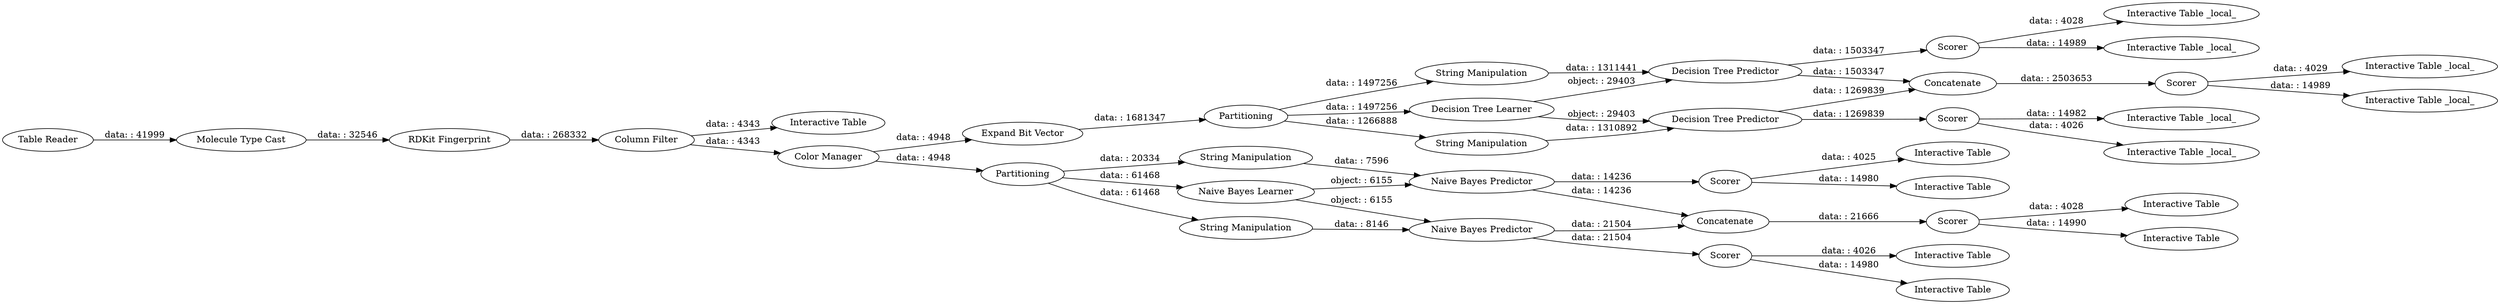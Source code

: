 digraph {
	"-259669365384750396_359" [label="Interactive Table _local_"]
	"-259669365384750396_354" [label=Scorer]
	"-259669365384750396_364" [label="String Manipulation"]
	"-259669365384750396_53" [label="Interactive Table"]
	"-259669365384750396_368" [label="Decision Tree Predictor"]
	"-259669365384750396_365" [label="Interactive Table _local_"]
	"-259669365384750396_355" [label=Scorer]
	"-259669365384750396_345" [label="Molecule Type Cast"]
	"-259669365384750396_351" [label="Interactive Table _local_"]
	"-259669365384750396_367" [label="Decision Tree Learner"]
	"-259669365384750396_51" [label="Interactive Table"]
	"-259669365384750396_362" [label=Partitioning]
	"-259669365384750396_370" [label="Expand Bit Vector"]
	"-259669365384750396_344" [label="Table Reader"]
	"-259669365384750396_363" [label="Interactive Table _local_"]
	"-259669365384750396_62" [label=Scorer]
	"-259669365384750396_361" [label="Interactive Table _local_"]
	"-259669365384750396_54" [label="Interactive Table"]
	"-259669365384750396_56" [label="Interactive Table"]
	"-259669365384750396_58" [label="Interactive Table"]
	"-259669365384750396_350" [label="Naive Bayes Predictor"]
	"-259669365384750396_357" [label="String Manipulation"]
	"-259669365384750396_366" [label="Interactive Table _local_"]
	"-259669365384750396_50" [label=Concatenate]
	"-259669365384750396_349" [label="Naive Bayes Predictor"]
	"-259669365384750396_253" [label="RDKit Fingerprint"]
	"-259669365384750396_63" [label=Scorer]
	"-259669365384750396_55" [label="Interactive Table"]
	"-259669365384750396_5" [label="Color Manager"]
	"-259669365384750396_358" [label=Concatenate]
	"-259669365384750396_348" [label="Column Filter"]
	"-259669365384750396_369" [label="Decision Tree Predictor"]
	"-259669365384750396_356" [label=Scorer]
	"-259669365384750396_48" [label="String Manipulation"]
	"-259669365384750396_64" [label=Scorer]
	"-259669365384750396_14" [label=Partitioning]
	"-259669365384750396_57" [label="Interactive Table"]
	"-259669365384750396_49" [label="String Manipulation"]
	"-259669365384750396_59" [label="Naive Bayes Learner"]
	"-259669365384750396_62" -> "-259669365384750396_54" [label="data: : 14980"]
	"-259669365384750396_348" -> "-259669365384750396_5" [label="data: : 4343"]
	"-259669365384750396_364" -> "-259669365384750396_369" [label="data: : 1310892"]
	"-259669365384750396_369" -> "-259669365384750396_354" [label="data: : 1269839"]
	"-259669365384750396_62" -> "-259669365384750396_53" [label="data: : 4026"]
	"-259669365384750396_362" -> "-259669365384750396_364" [label="data: : 1266888"]
	"-259669365384750396_357" -> "-259669365384750396_368" [label="data: : 1311441"]
	"-259669365384750396_355" -> "-259669365384750396_363" [label="data: : 4028"]
	"-259669365384750396_50" -> "-259669365384750396_63" [label="data: : 21666"]
	"-259669365384750396_344" -> "-259669365384750396_345" [label="data: : 41999"]
	"-259669365384750396_362" -> "-259669365384750396_357" [label="data: : 1497256"]
	"-259669365384750396_63" -> "-259669365384750396_56" [label="data: : 14990"]
	"-259669365384750396_368" -> "-259669365384750396_355" [label="data: : 1503347"]
	"-259669365384750396_59" -> "-259669365384750396_349" [label="object: : 6155"]
	"-259669365384750396_64" -> "-259669365384750396_57" [label="data: : 4025"]
	"-259669365384750396_63" -> "-259669365384750396_55" [label="data: : 4028"]
	"-259669365384750396_5" -> "-259669365384750396_14" [label="data: : 4948"]
	"-259669365384750396_354" -> "-259669365384750396_359" [label="data: : 14982"]
	"-259669365384750396_368" -> "-259669365384750396_358" [label="data: : 1503347"]
	"-259669365384750396_14" -> "-259669365384750396_59" [label="data: : 61468"]
	"-259669365384750396_367" -> "-259669365384750396_369" [label="object: : 29403"]
	"-259669365384750396_358" -> "-259669365384750396_356" [label="data: : 2503653"]
	"-259669365384750396_367" -> "-259669365384750396_368" [label="object: : 29403"]
	"-259669365384750396_348" -> "-259669365384750396_51" [label="data: : 4343"]
	"-259669365384750396_5" -> "-259669365384750396_370" [label="data: : 4948"]
	"-259669365384750396_345" -> "-259669365384750396_253" [label="data: : 32546"]
	"-259669365384750396_350" -> "-259669365384750396_64" [label="data: : 14236"]
	"-259669365384750396_369" -> "-259669365384750396_358" [label="data: : 1269839"]
	"-259669365384750396_14" -> "-259669365384750396_48" [label="data: : 61468"]
	"-259669365384750396_349" -> "-259669365384750396_62" [label="data: : 21504"]
	"-259669365384750396_253" -> "-259669365384750396_348" [label="data: : 268332"]
	"-259669365384750396_356" -> "-259669365384750396_366" [label="data: : 14989"]
	"-259669365384750396_362" -> "-259669365384750396_367" [label="data: : 1497256"]
	"-259669365384750396_370" -> "-259669365384750396_362" [label="data: : 1681347"]
	"-259669365384750396_48" -> "-259669365384750396_349" [label="data: : 8146"]
	"-259669365384750396_349" -> "-259669365384750396_50" [label="data: : 21504"]
	"-259669365384750396_59" -> "-259669365384750396_350" [label="object: : 6155"]
	"-259669365384750396_355" -> "-259669365384750396_351" [label="data: : 14989"]
	"-259669365384750396_49" -> "-259669365384750396_350" [label="data: : 7596"]
	"-259669365384750396_350" -> "-259669365384750396_50" [label="data: : 14236"]
	"-259669365384750396_354" -> "-259669365384750396_365" [label="data: : 4026"]
	"-259669365384750396_356" -> "-259669365384750396_361" [label="data: : 4029"]
	"-259669365384750396_64" -> "-259669365384750396_58" [label="data: : 14980"]
	"-259669365384750396_14" -> "-259669365384750396_49" [label="data: : 20334"]
	rankdir=LR
}
